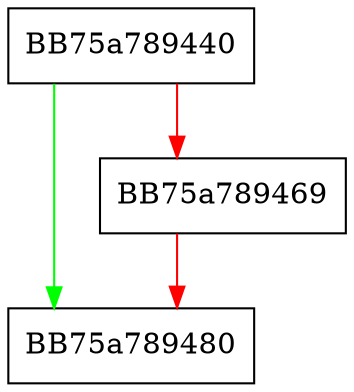 digraph getString {
  node [shape="box"];
  graph [splines=ortho];
  BB75a789440 -> BB75a789480 [color="green"];
  BB75a789440 -> BB75a789469 [color="red"];
  BB75a789469 -> BB75a789480 [color="red"];
}